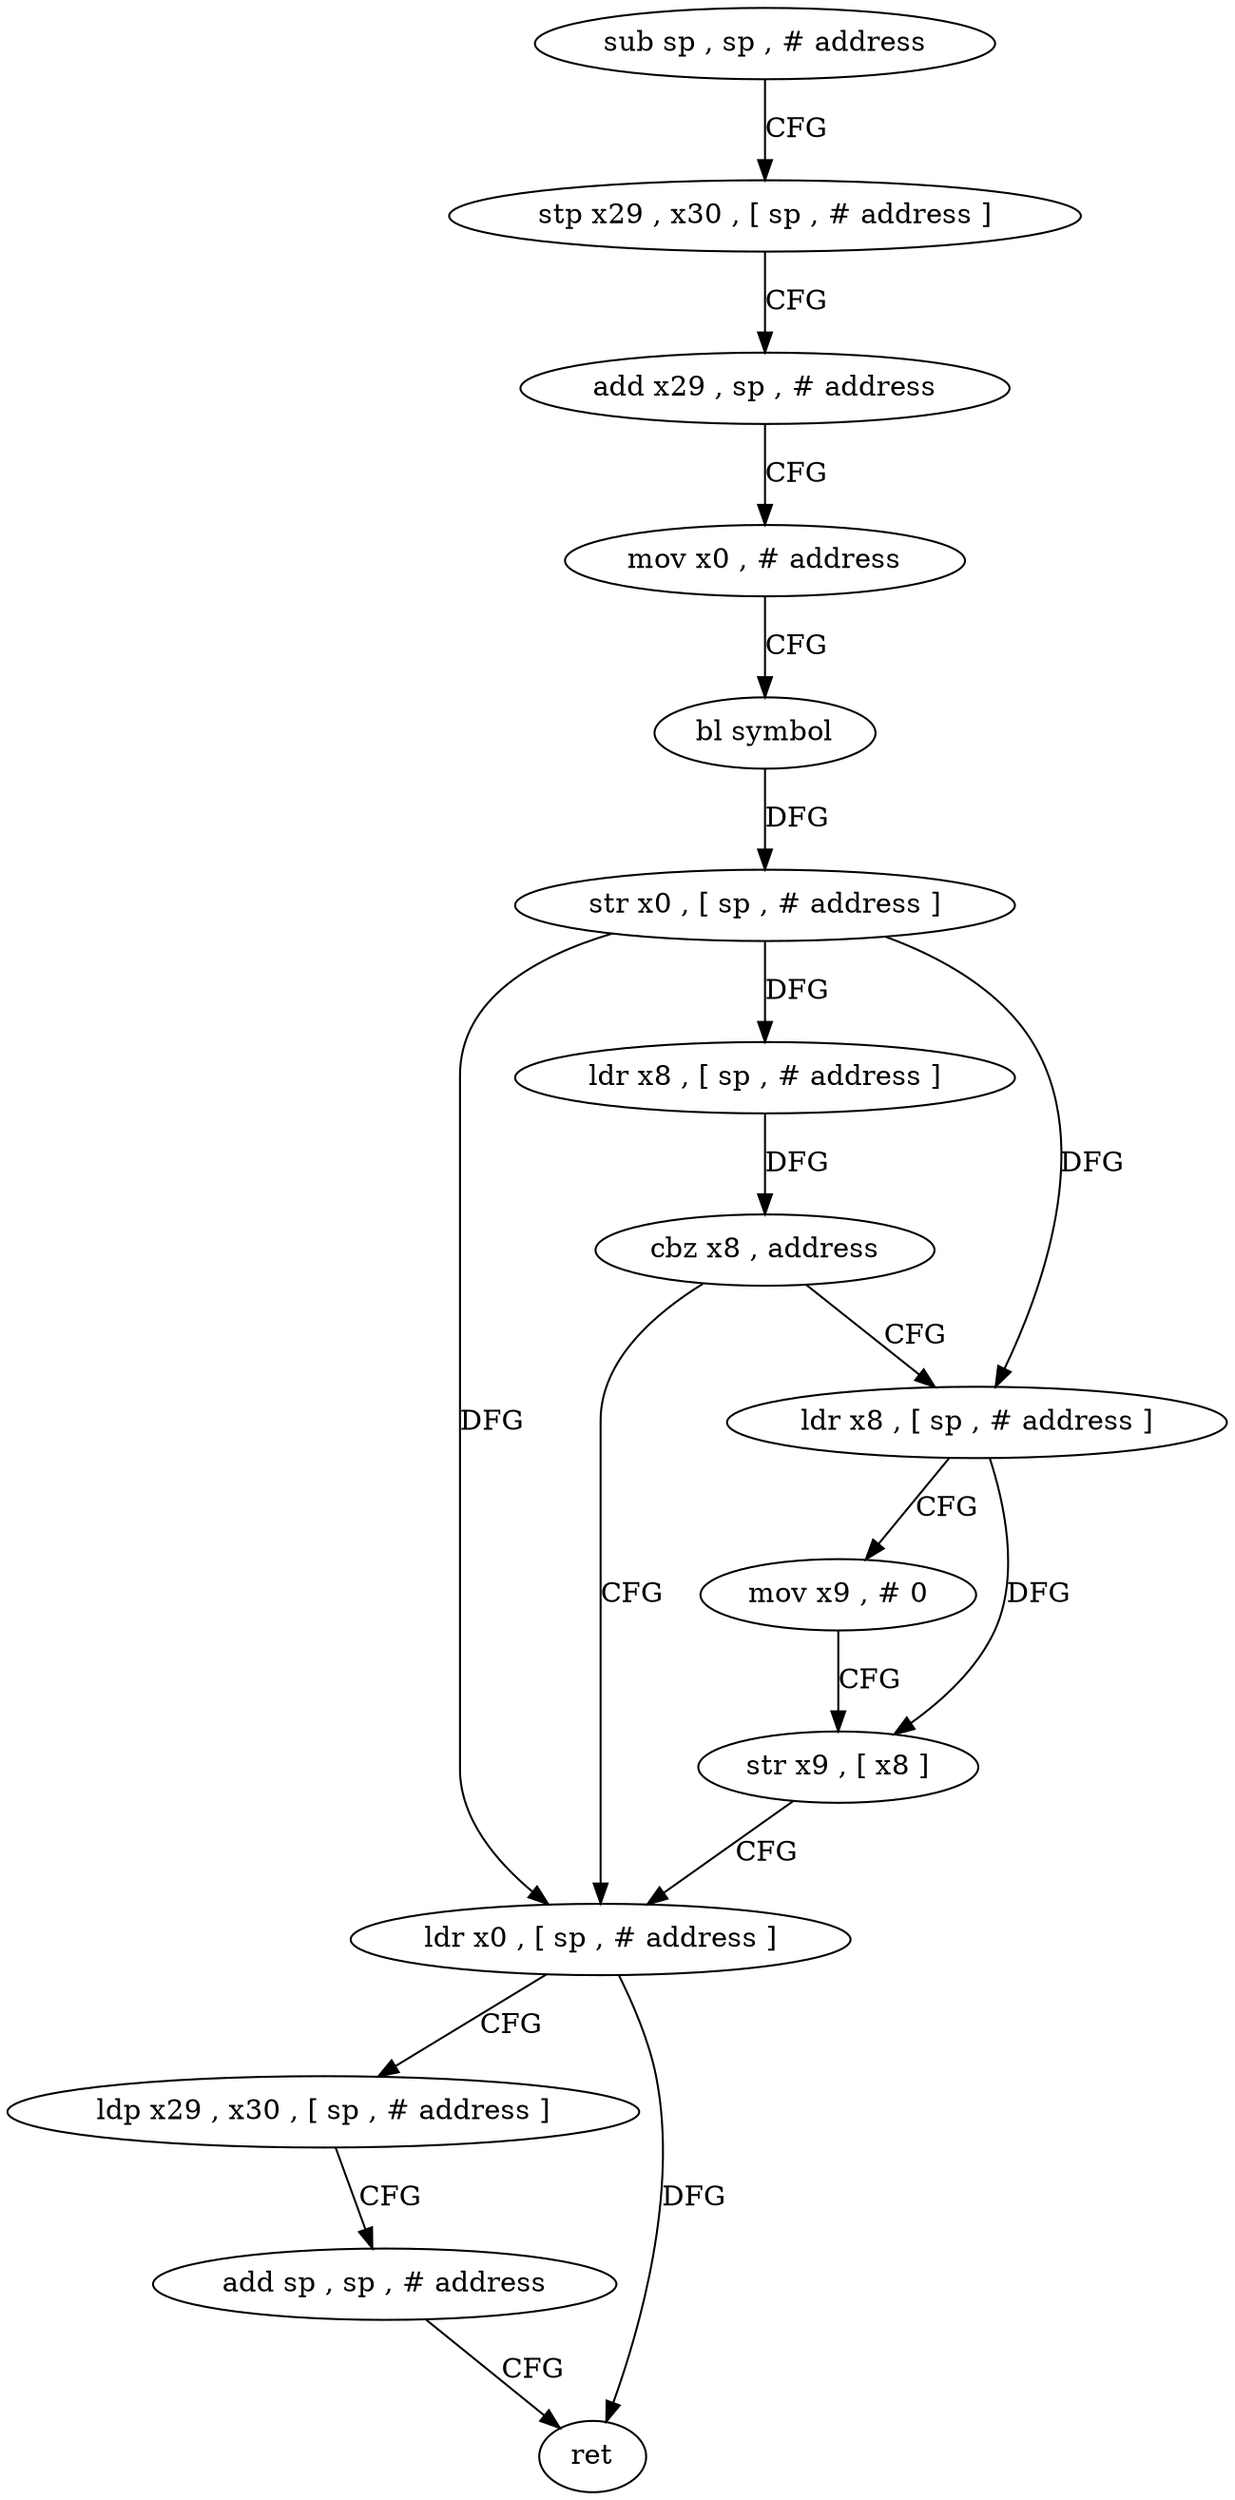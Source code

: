 digraph "func" {
"130984" [label = "sub sp , sp , # address" ]
"130988" [label = "stp x29 , x30 , [ sp , # address ]" ]
"130992" [label = "add x29 , sp , # address" ]
"130996" [label = "mov x0 , # address" ]
"131000" [label = "bl symbol" ]
"131004" [label = "str x0 , [ sp , # address ]" ]
"131008" [label = "ldr x8 , [ sp , # address ]" ]
"131012" [label = "cbz x8 , address" ]
"131028" [label = "ldr x0 , [ sp , # address ]" ]
"131016" [label = "ldr x8 , [ sp , # address ]" ]
"131032" [label = "ldp x29 , x30 , [ sp , # address ]" ]
"131036" [label = "add sp , sp , # address" ]
"131040" [label = "ret" ]
"131020" [label = "mov x9 , # 0" ]
"131024" [label = "str x9 , [ x8 ]" ]
"130984" -> "130988" [ label = "CFG" ]
"130988" -> "130992" [ label = "CFG" ]
"130992" -> "130996" [ label = "CFG" ]
"130996" -> "131000" [ label = "CFG" ]
"131000" -> "131004" [ label = "DFG" ]
"131004" -> "131008" [ label = "DFG" ]
"131004" -> "131028" [ label = "DFG" ]
"131004" -> "131016" [ label = "DFG" ]
"131008" -> "131012" [ label = "DFG" ]
"131012" -> "131028" [ label = "CFG" ]
"131012" -> "131016" [ label = "CFG" ]
"131028" -> "131032" [ label = "CFG" ]
"131028" -> "131040" [ label = "DFG" ]
"131016" -> "131020" [ label = "CFG" ]
"131016" -> "131024" [ label = "DFG" ]
"131032" -> "131036" [ label = "CFG" ]
"131036" -> "131040" [ label = "CFG" ]
"131020" -> "131024" [ label = "CFG" ]
"131024" -> "131028" [ label = "CFG" ]
}
